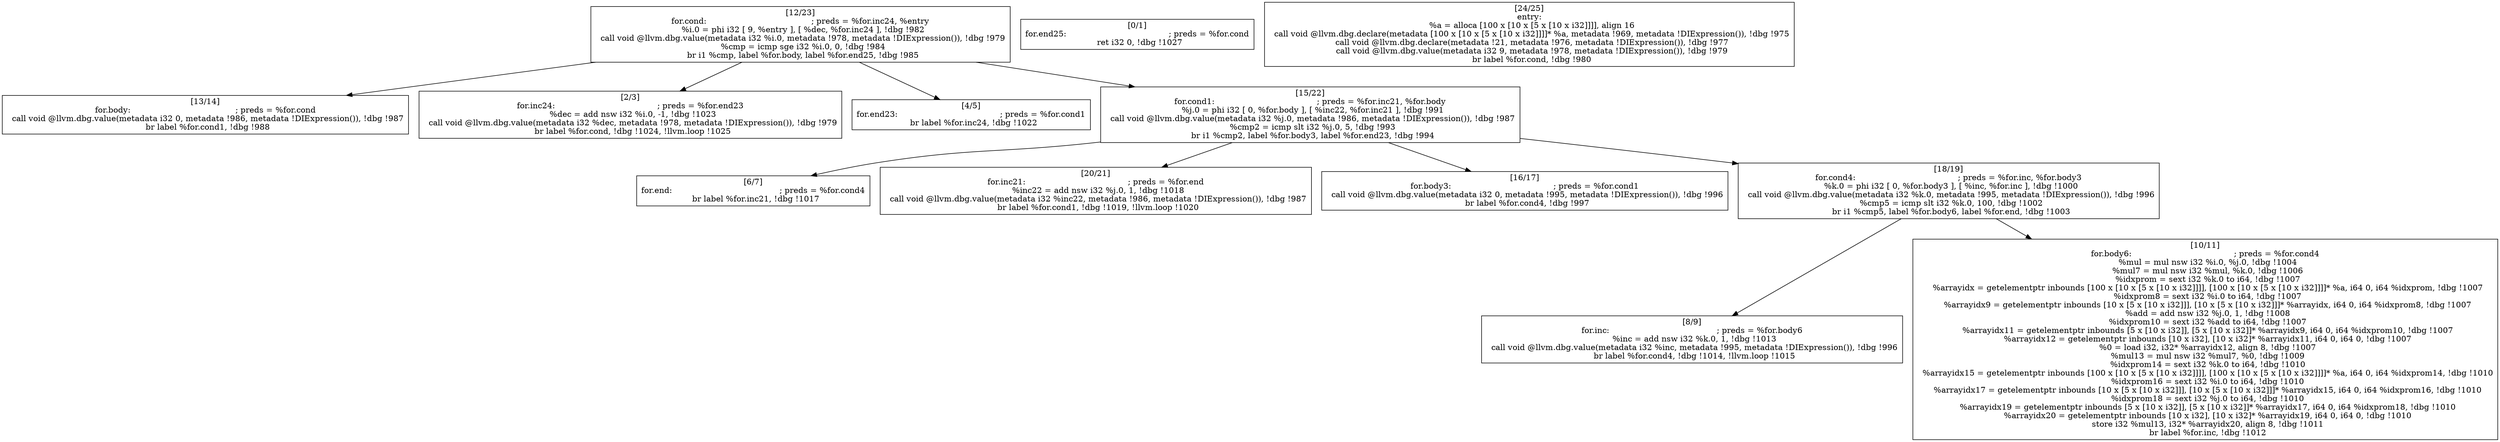
digraph G {


node42 [label="[8/9]
for.inc:                                          ; preds = %for.body6
  %inc = add nsw i32 %k.0, 1, !dbg !1013
  call void @llvm.dbg.value(metadata i32 %inc, metadata !995, metadata !DIExpression()), !dbg !996
  br label %for.cond4, !dbg !1014, !llvm.loop !1015
",shape=rectangle ]
node43 [label="[10/11]
for.body6:                                        ; preds = %for.cond4
  %mul = mul nsw i32 %i.0, %j.0, !dbg !1004
  %mul7 = mul nsw i32 %mul, %k.0, !dbg !1006
  %idxprom = sext i32 %k.0 to i64, !dbg !1007
  %arrayidx = getelementptr inbounds [100 x [10 x [5 x [10 x i32]]]], [100 x [10 x [5 x [10 x i32]]]]* %a, i64 0, i64 %idxprom, !dbg !1007
  %idxprom8 = sext i32 %i.0 to i64, !dbg !1007
  %arrayidx9 = getelementptr inbounds [10 x [5 x [10 x i32]]], [10 x [5 x [10 x i32]]]* %arrayidx, i64 0, i64 %idxprom8, !dbg !1007
  %add = add nsw i32 %j.0, 1, !dbg !1008
  %idxprom10 = sext i32 %add to i64, !dbg !1007
  %arrayidx11 = getelementptr inbounds [5 x [10 x i32]], [5 x [10 x i32]]* %arrayidx9, i64 0, i64 %idxprom10, !dbg !1007
  %arrayidx12 = getelementptr inbounds [10 x i32], [10 x i32]* %arrayidx11, i64 0, i64 0, !dbg !1007
  %0 = load i32, i32* %arrayidx12, align 8, !dbg !1007
  %mul13 = mul nsw i32 %mul7, %0, !dbg !1009
  %idxprom14 = sext i32 %k.0 to i64, !dbg !1010
  %arrayidx15 = getelementptr inbounds [100 x [10 x [5 x [10 x i32]]]], [100 x [10 x [5 x [10 x i32]]]]* %a, i64 0, i64 %idxprom14, !dbg !1010
  %idxprom16 = sext i32 %i.0 to i64, !dbg !1010
  %arrayidx17 = getelementptr inbounds [10 x [5 x [10 x i32]]], [10 x [5 x [10 x i32]]]* %arrayidx15, i64 0, i64 %idxprom16, !dbg !1010
  %idxprom18 = sext i32 %j.0 to i64, !dbg !1010
  %arrayidx19 = getelementptr inbounds [5 x [10 x i32]], [5 x [10 x i32]]* %arrayidx17, i64 0, i64 %idxprom18, !dbg !1010
  %arrayidx20 = getelementptr inbounds [10 x i32], [10 x i32]* %arrayidx19, i64 0, i64 0, !dbg !1010
  store i32 %mul13, i32* %arrayidx20, align 8, !dbg !1011
  br label %for.inc, !dbg !1012
",shape=rectangle ]
node41 [label="[6/7]
for.end:                                          ; preds = %for.cond4
  br label %for.inc21, !dbg !1017
",shape=rectangle ]
node39 [label="[0/1]
for.end25:                                        ; preds = %for.cond
  ret i32 0, !dbg !1027
",shape=rectangle ]
node37 [label="[13/14]
for.body:                                         ; preds = %for.cond
  call void @llvm.dbg.value(metadata i32 0, metadata !986, metadata !DIExpression()), !dbg !987
  br label %for.cond1, !dbg !988
",shape=rectangle ]
node38 [label="[2/3]
for.inc24:                                        ; preds = %for.end23
  %dec = add nsw i32 %i.0, -1, !dbg !1023
  call void @llvm.dbg.value(metadata i32 %dec, metadata !978, metadata !DIExpression()), !dbg !979
  br label %for.cond, !dbg !1024, !llvm.loop !1025
",shape=rectangle ]
node32 [label="[20/21]
for.inc21:                                        ; preds = %for.end
  %inc22 = add nsw i32 %j.0, 1, !dbg !1018
  call void @llvm.dbg.value(metadata i32 %inc22, metadata !986, metadata !DIExpression()), !dbg !987
  br label %for.cond1, !dbg !1019, !llvm.loop !1020
",shape=rectangle ]
node40 [label="[4/5]
for.end23:                                        ; preds = %for.cond1
  br label %for.inc24, !dbg !1022
",shape=rectangle ]
node33 [label="[24/25]
entry:
  %a = alloca [100 x [10 x [5 x [10 x i32]]]], align 16
  call void @llvm.dbg.declare(metadata [100 x [10 x [5 x [10 x i32]]]]* %a, metadata !969, metadata !DIExpression()), !dbg !975
  call void @llvm.dbg.declare(metadata !21, metadata !976, metadata !DIExpression()), !dbg !977
  call void @llvm.dbg.value(metadata i32 9, metadata !978, metadata !DIExpression()), !dbg !979
  br label %for.cond, !dbg !980
",shape=rectangle ]
node31 [label="[16/17]
for.body3:                                        ; preds = %for.cond1
  call void @llvm.dbg.value(metadata i32 0, metadata !995, metadata !DIExpression()), !dbg !996
  br label %for.cond4, !dbg !997
",shape=rectangle ]
node36 [label="[12/23]
for.cond:                                         ; preds = %for.inc24, %entry
  %i.0 = phi i32 [ 9, %entry ], [ %dec, %for.inc24 ], !dbg !982
  call void @llvm.dbg.value(metadata i32 %i.0, metadata !978, metadata !DIExpression()), !dbg !979
  %cmp = icmp sge i32 %i.0, 0, !dbg !984
  br i1 %cmp, label %for.body, label %for.end25, !dbg !985
",shape=rectangle ]
node34 [label="[15/22]
for.cond1:                                        ; preds = %for.inc21, %for.body
  %j.0 = phi i32 [ 0, %for.body ], [ %inc22, %for.inc21 ], !dbg !991
  call void @llvm.dbg.value(metadata i32 %j.0, metadata !986, metadata !DIExpression()), !dbg !987
  %cmp2 = icmp slt i32 %j.0, 5, !dbg !993
  br i1 %cmp2, label %for.body3, label %for.end23, !dbg !994
",shape=rectangle ]
node35 [label="[18/19]
for.cond4:                                        ; preds = %for.inc, %for.body3
  %k.0 = phi i32 [ 0, %for.body3 ], [ %inc, %for.inc ], !dbg !1000
  call void @llvm.dbg.value(metadata i32 %k.0, metadata !995, metadata !DIExpression()), !dbg !996
  %cmp5 = icmp slt i32 %k.0, 100, !dbg !1002
  br i1 %cmp5, label %for.body6, label %for.end, !dbg !1003
",shape=rectangle ]

node35->node43 [ ]
node35->node42 [ ]
node34->node31 [ ]
node34->node32 [ ]
node36->node37 [ ]
node34->node35 [ ]
node36->node34 [ ]
node36->node40 [ ]
node34->node41 [ ]
node36->node38 [ ]


}
